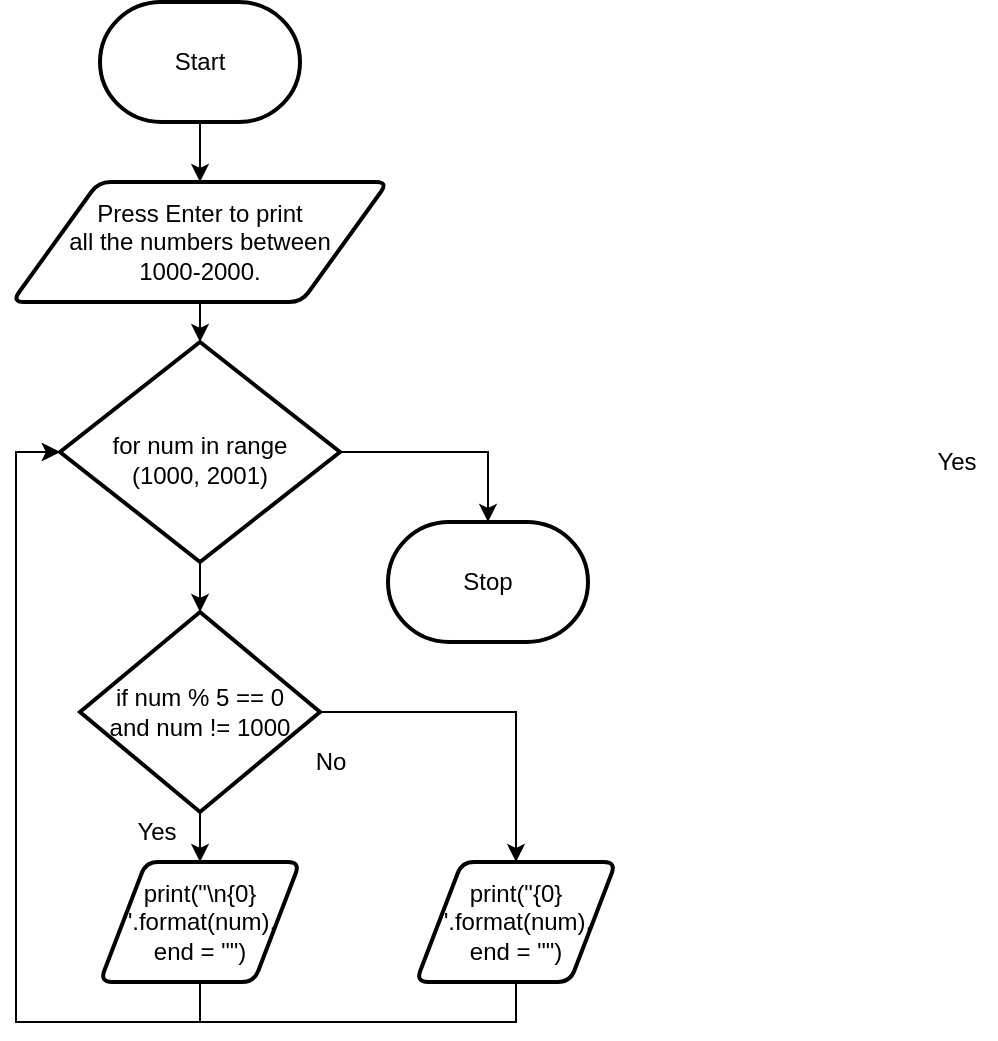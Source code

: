 <mxfile>
    <diagram id="lU_gt-9MP0S-Z-pDJT5g" name="Page-1">
        <mxGraphModel dx="594" dy="484" grid="1" gridSize="10" guides="1" tooltips="1" connect="1" arrows="1" fold="1" page="1" pageScale="1" pageWidth="850" pageHeight="1100" math="0" shadow="0">
            <root>
                <mxCell id="0"/>
                <mxCell id="1" parent="0"/>
                <mxCell id="204" style="edgeStyle=none;html=1;entryX=0.5;entryY=0;entryDx=0;entryDy=0;" edge="1" parent="1" source="82" target="203">
                    <mxGeometry relative="1" as="geometry"/>
                </mxCell>
                <mxCell id="82" value="Start" style="strokeWidth=2;html=1;shape=mxgraph.flowchart.terminator;whiteSpace=wrap;" parent="1" vertex="1">
                    <mxGeometry x="372" y="150" width="100" height="60" as="geometry"/>
                </mxCell>
                <mxCell id="83" value="Stop" style="strokeWidth=2;html=1;shape=mxgraph.flowchart.terminator;whiteSpace=wrap;" parent="1" vertex="1">
                    <mxGeometry x="516" y="410" width="100" height="60" as="geometry"/>
                </mxCell>
                <mxCell id="126" value="Yes" style="text;html=1;align=center;verticalAlign=middle;resizable=0;points=[];autosize=1;strokeColor=none;fillColor=none;" parent="1" vertex="1">
                    <mxGeometry x="780" y="370" width="40" height="20" as="geometry"/>
                </mxCell>
                <mxCell id="127" value="No" style="text;html=1;align=center;verticalAlign=middle;resizable=0;points=[];autosize=1;strokeColor=none;fillColor=none;" parent="1" vertex="1">
                    <mxGeometry x="472" y="520" width="30" height="20" as="geometry"/>
                </mxCell>
                <mxCell id="207" style="edgeStyle=none;html=1;" edge="1" parent="1" source="159" target="206">
                    <mxGeometry relative="1" as="geometry"/>
                </mxCell>
                <mxCell id="217" style="edgeStyle=orthogonalEdgeStyle;rounded=0;html=1;entryX=0.5;entryY=0;entryDx=0;entryDy=0;entryPerimeter=0;" edge="1" parent="1" source="159" target="83">
                    <mxGeometry relative="1" as="geometry">
                        <mxPoint x="680" y="470" as="targetPoint"/>
                    </mxGeometry>
                </mxCell>
                <mxCell id="159" value="for num in range&lt;br&gt;(1000, 2001)" style="strokeWidth=2;html=1;shape=mxgraph.flowchart.decision;whiteSpace=wrap;spacingBottom=-8;" parent="1" vertex="1">
                    <mxGeometry x="352" y="320" width="140" height="110" as="geometry"/>
                </mxCell>
                <mxCell id="205" style="edgeStyle=none;html=1;entryX=0.5;entryY=0;entryDx=0;entryDy=0;entryPerimeter=0;" edge="1" parent="1" source="203" target="159">
                    <mxGeometry relative="1" as="geometry"/>
                </mxCell>
                <mxCell id="203" value="Press Enter to print &lt;br&gt;all the numbers between &lt;br&gt;1000-2000." style="shape=parallelogram;html=1;strokeWidth=2;perimeter=parallelogramPerimeter;whiteSpace=wrap;rounded=1;arcSize=12;size=0.23;" vertex="1" parent="1">
                    <mxGeometry x="328" y="240" width="188" height="60" as="geometry"/>
                </mxCell>
                <mxCell id="209" style="edgeStyle=none;html=1;entryX=0.5;entryY=0;entryDx=0;entryDy=0;" edge="1" parent="1" source="206" target="208">
                    <mxGeometry relative="1" as="geometry"/>
                </mxCell>
                <mxCell id="212" style="edgeStyle=orthogonalEdgeStyle;html=1;entryX=0.5;entryY=0;entryDx=0;entryDy=0;rounded=0;" edge="1" parent="1" source="206" target="211">
                    <mxGeometry relative="1" as="geometry"/>
                </mxCell>
                <mxCell id="206" value="if num % 5 == 0 &lt;br&gt;and num != 1000" style="strokeWidth=2;html=1;shape=mxgraph.flowchart.decision;whiteSpace=wrap;" vertex="1" parent="1">
                    <mxGeometry x="362" y="455" width="120" height="100" as="geometry"/>
                </mxCell>
                <mxCell id="216" style="edgeStyle=orthogonalEdgeStyle;rounded=0;html=1;entryX=0;entryY=0.5;entryDx=0;entryDy=0;entryPerimeter=0;" edge="1" parent="1" source="208" target="159">
                    <mxGeometry relative="1" as="geometry">
                        <mxPoint x="330" y="420" as="targetPoint"/>
                        <Array as="points">
                            <mxPoint x="422" y="660"/>
                            <mxPoint x="330" y="660"/>
                            <mxPoint x="330" y="375"/>
                        </Array>
                    </mxGeometry>
                </mxCell>
                <mxCell id="208" value="print(&quot;\n{0} &quot;.format(num), end = &quot;&quot;)" style="shape=parallelogram;html=1;strokeWidth=2;perimeter=parallelogramPerimeter;whiteSpace=wrap;rounded=1;arcSize=12;size=0.23;" vertex="1" parent="1">
                    <mxGeometry x="372" y="580" width="100" height="60" as="geometry"/>
                </mxCell>
                <mxCell id="210" value="Yes" style="text;html=1;align=center;verticalAlign=middle;resizable=0;points=[];autosize=1;strokeColor=none;fillColor=none;" vertex="1" parent="1">
                    <mxGeometry x="380" y="555" width="40" height="20" as="geometry"/>
                </mxCell>
                <mxCell id="215" style="edgeStyle=orthogonalEdgeStyle;rounded=0;html=1;entryX=0;entryY=0.5;entryDx=0;entryDy=0;entryPerimeter=0;" edge="1" parent="1" source="211" target="159">
                    <mxGeometry relative="1" as="geometry">
                        <Array as="points">
                            <mxPoint x="580" y="660"/>
                            <mxPoint x="330" y="660"/>
                            <mxPoint x="330" y="375"/>
                        </Array>
                    </mxGeometry>
                </mxCell>
                <mxCell id="211" value="print(&quot;{0} &quot;.format(num), end = &quot;&quot;)" style="shape=parallelogram;html=1;strokeWidth=2;perimeter=parallelogramPerimeter;whiteSpace=wrap;rounded=1;arcSize=12;size=0.23;" vertex="1" parent="1">
                    <mxGeometry x="530" y="580" width="100" height="60" as="geometry"/>
                </mxCell>
            </root>
        </mxGraphModel>
    </diagram>
</mxfile>